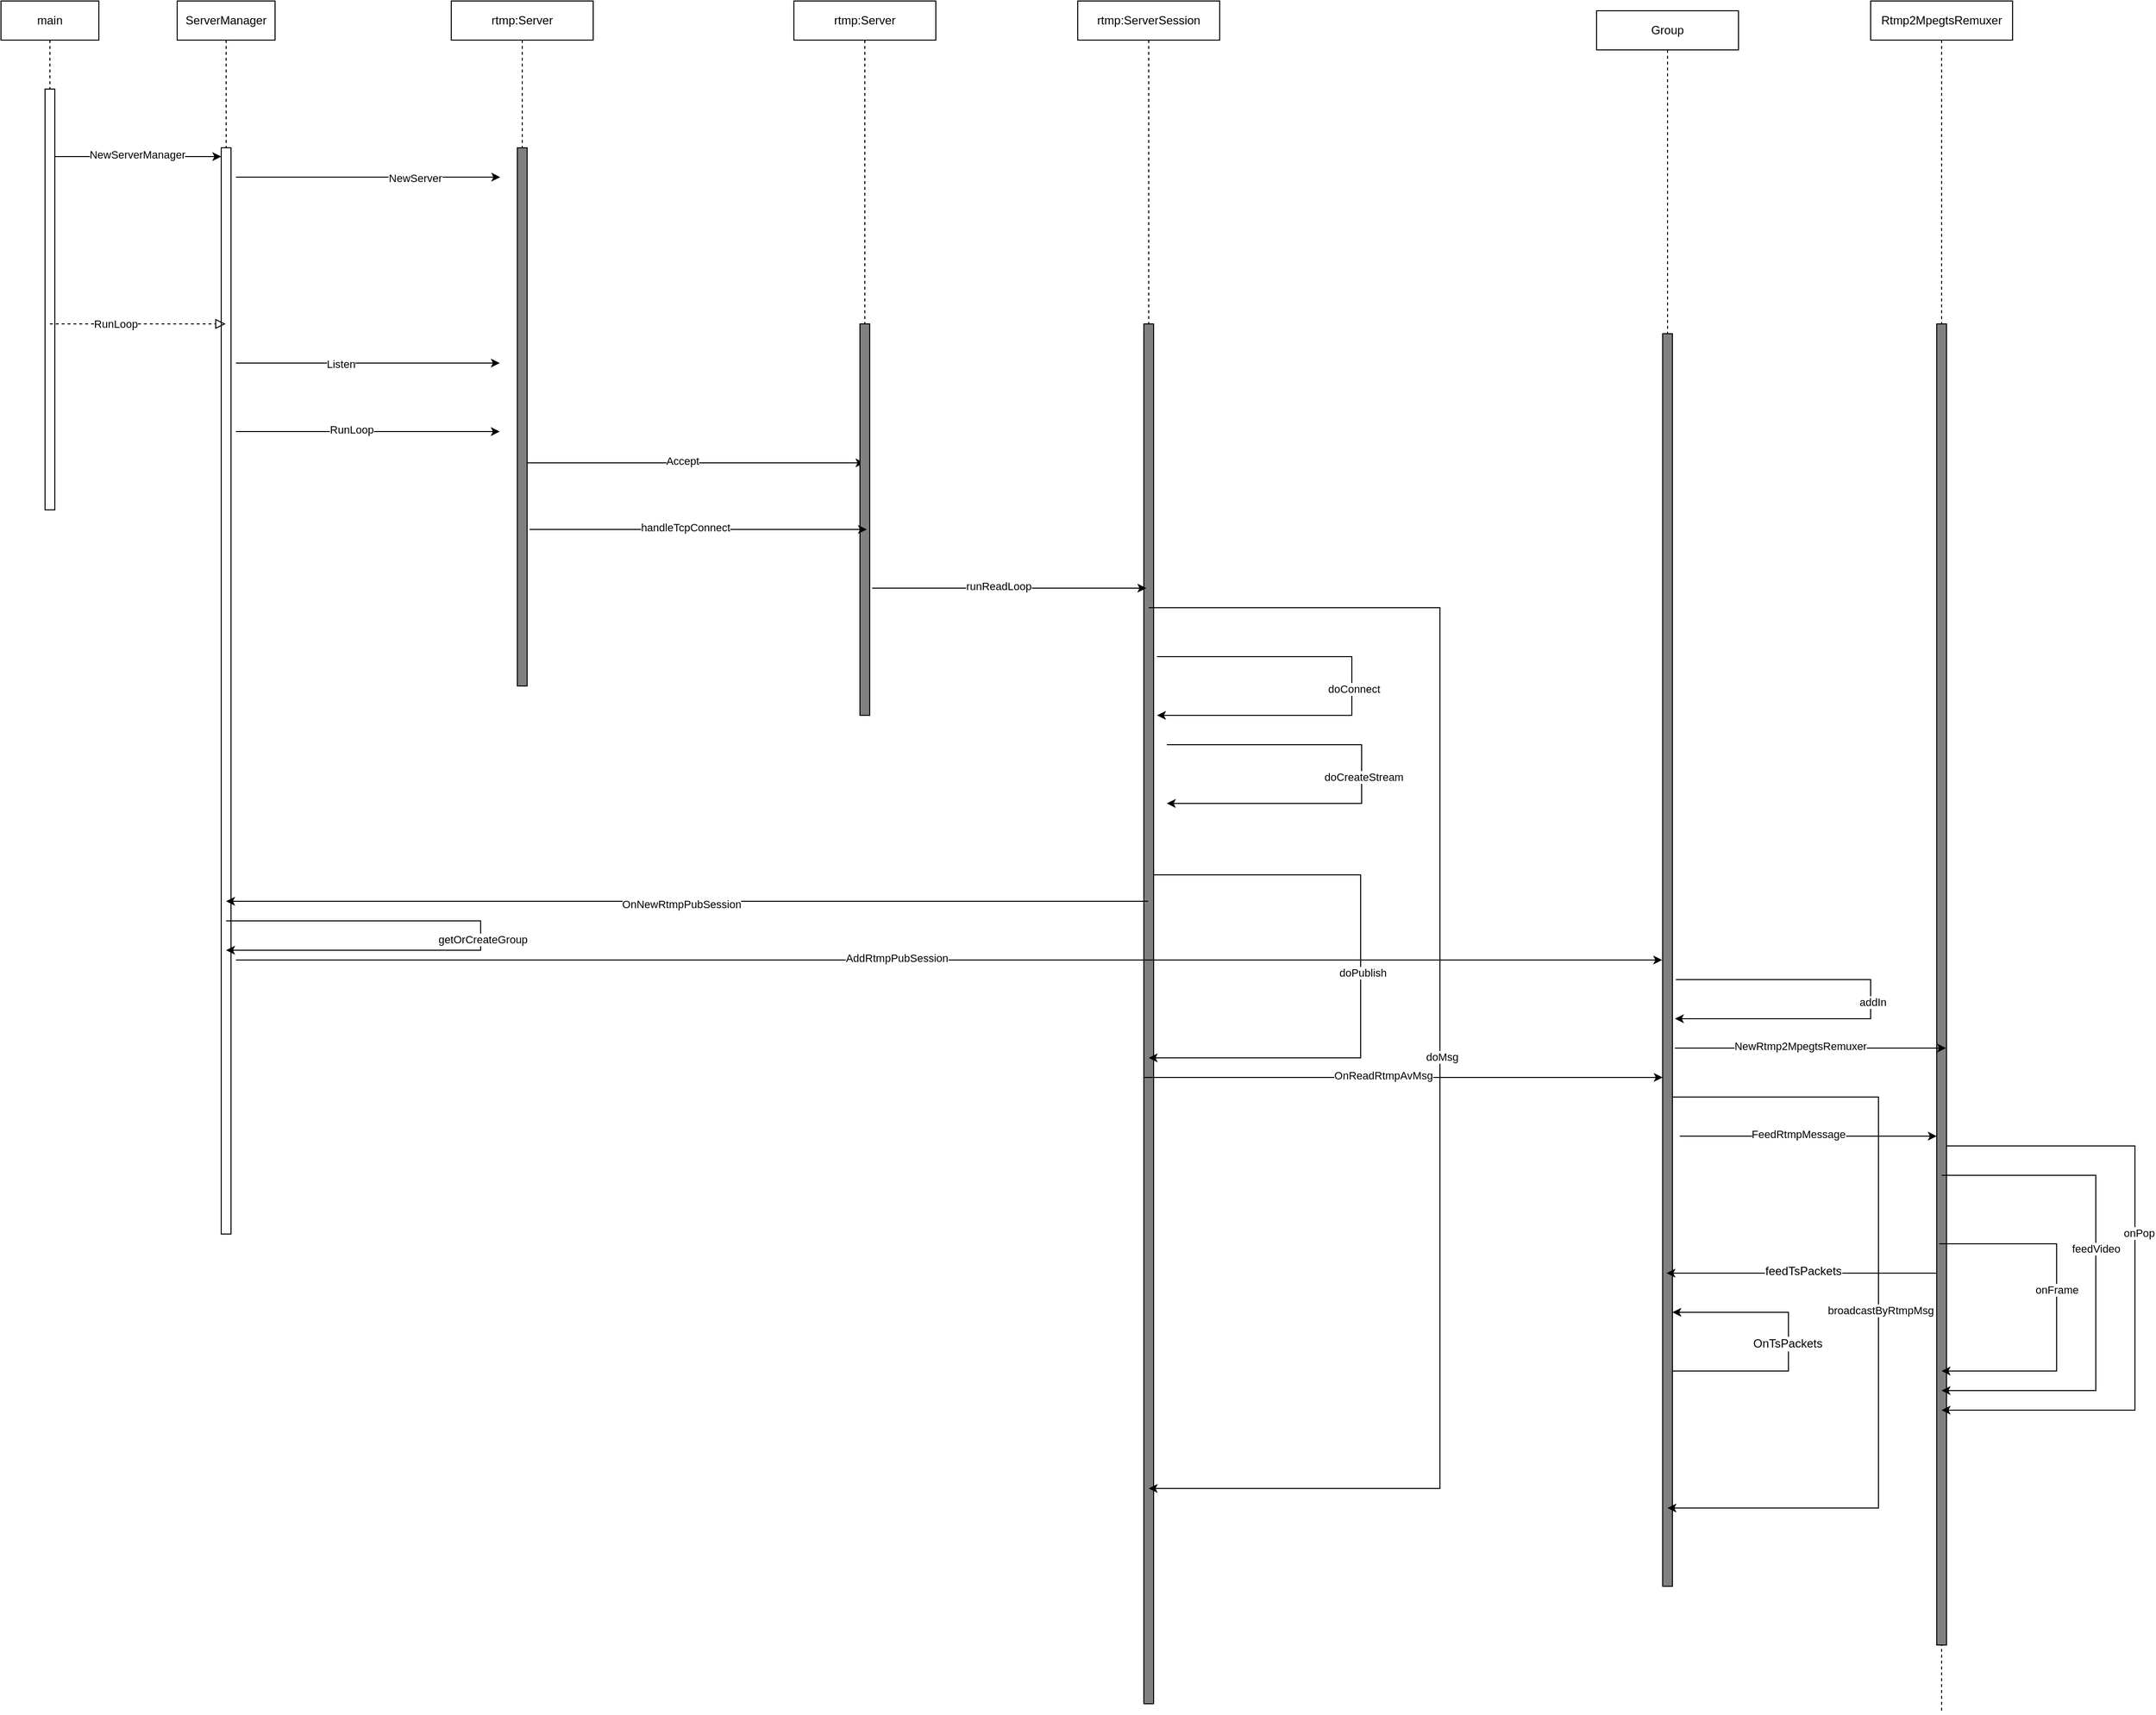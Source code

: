 <mxfile version="24.6.4" type="github">
  <diagram name="Page-1" id="9361dd3d-8414-5efd-6122-117bd74ce7a7">
    <mxGraphModel dx="1837" dy="894" grid="1" gridSize="10" guides="1" tooltips="1" connect="1" arrows="1" fold="1" page="0" pageScale="1.5" pageWidth="826" pageHeight="1169" background="none" math="0" shadow="0">
      <root>
        <mxCell id="0" />
        <mxCell id="1" parent="0" />
        <mxCell id="zhmhaV1RY3gkmpU4a13z-104" value="rtmp:Server" style="shape=umlLifeline;perimeter=lifelinePerimeter;whiteSpace=wrap;html=1;container=1;dropTarget=0;collapsible=0;recursiveResize=0;outlineConnect=0;portConstraint=eastwest;newEdgeStyle={&quot;edgeStyle&quot;:&quot;elbowEdgeStyle&quot;,&quot;elbow&quot;:&quot;vertical&quot;,&quot;curved&quot;:0,&quot;rounded&quot;:0};" vertex="1" parent="1">
          <mxGeometry x="550" y="120" width="145" height="700" as="geometry" />
        </mxCell>
        <mxCell id="zhmhaV1RY3gkmpU4a13z-105" value="" style="html=1;points=[[0,0,0,0,5],[0,1,0,0,-5],[1,0,0,0,5],[1,1,0,0,-5]];perimeter=orthogonalPerimeter;outlineConnect=0;targetShapes=umlLifeline;portConstraint=eastwest;newEdgeStyle={&quot;curved&quot;:0,&quot;rounded&quot;:0};fillColor=#808080;" vertex="1" parent="zhmhaV1RY3gkmpU4a13z-104">
          <mxGeometry x="67.5" y="150" width="10" height="550" as="geometry" />
        </mxCell>
        <mxCell id="zhmhaV1RY3gkmpU4a13z-111" value="" style="rounded=0;orthogonalLoop=1;jettySize=auto;html=1;elbow=horizontal;" edge="1" parent="1">
          <mxGeometry relative="1" as="geometry">
            <mxPoint x="138.833" y="279" as="sourcePoint" />
            <mxPoint x="315" y="279" as="targetPoint" />
          </mxGeometry>
        </mxCell>
        <mxCell id="zhmhaV1RY3gkmpU4a13z-114" value="NewServerManager" style="edgeLabel;html=1;align=center;verticalAlign=middle;resizable=0;points=[];" vertex="1" connectable="0" parent="zhmhaV1RY3gkmpU4a13z-111">
          <mxGeometry x="0.018" y="-4" relative="1" as="geometry">
            <mxPoint y="-6" as="offset" />
          </mxGeometry>
        </mxCell>
        <mxCell id="zhmhaV1RY3gkmpU4a13z-106" value="ServerManager" style="shape=umlLifeline;perimeter=lifelinePerimeter;whiteSpace=wrap;html=1;container=1;dropTarget=0;collapsible=0;recursiveResize=0;outlineConnect=0;portConstraint=eastwest;newEdgeStyle={&quot;edgeStyle&quot;:&quot;elbowEdgeStyle&quot;,&quot;elbow&quot;:&quot;vertical&quot;,&quot;curved&quot;:0,&quot;rounded&quot;:0};" vertex="1" parent="1">
          <mxGeometry x="270" y="120" width="100" height="1260" as="geometry" />
        </mxCell>
        <mxCell id="zhmhaV1RY3gkmpU4a13z-107" value="" style="html=1;points=[[0,0,0,0,5],[0,1,0,0,-5],[1,0,0,0,5],[1,1,0,0,-5]];perimeter=orthogonalPerimeter;outlineConnect=0;targetShapes=umlLifeline;portConstraint=eastwest;newEdgeStyle={&quot;curved&quot;:0,&quot;rounded&quot;:0};" vertex="1" parent="zhmhaV1RY3gkmpU4a13z-106">
          <mxGeometry x="45" y="150" width="10" height="1110" as="geometry" />
        </mxCell>
        <mxCell id="zhmhaV1RY3gkmpU4a13z-108" value="" style="rounded=0;orthogonalLoop=1;jettySize=auto;html=1;" edge="1" parent="1">
          <mxGeometry relative="1" as="geometry">
            <mxPoint x="330" y="300" as="sourcePoint" />
            <mxPoint x="600" y="300" as="targetPoint" />
          </mxGeometry>
        </mxCell>
        <mxCell id="zhmhaV1RY3gkmpU4a13z-113" value="NewServer" style="edgeLabel;html=1;align=center;verticalAlign=middle;resizable=0;points=[];" vertex="1" connectable="0" parent="zhmhaV1RY3gkmpU4a13z-108">
          <mxGeometry x="0.359" y="-1" relative="1" as="geometry">
            <mxPoint x="-1" as="offset" />
          </mxGeometry>
        </mxCell>
        <mxCell id="zhmhaV1RY3gkmpU4a13z-109" value="main" style="shape=umlLifeline;perimeter=lifelinePerimeter;whiteSpace=wrap;html=1;container=1;dropTarget=0;collapsible=0;recursiveResize=0;outlineConnect=0;portConstraint=eastwest;newEdgeStyle={&quot;edgeStyle&quot;:&quot;elbowEdgeStyle&quot;,&quot;elbow&quot;:&quot;vertical&quot;,&quot;curved&quot;:0,&quot;rounded&quot;:0};" vertex="1" parent="1">
          <mxGeometry x="90" y="120" width="100" height="520" as="geometry" />
        </mxCell>
        <mxCell id="zhmhaV1RY3gkmpU4a13z-110" value="" style="html=1;points=[[0,0,0,0,5],[0,1,0,0,-5],[1,0,0,0,5],[1,1,0,0,-5]];perimeter=orthogonalPerimeter;outlineConnect=0;targetShapes=umlLifeline;portConstraint=eastwest;newEdgeStyle={&quot;curved&quot;:0,&quot;rounded&quot;:0};" vertex="1" parent="zhmhaV1RY3gkmpU4a13z-109">
          <mxGeometry x="45" y="90" width="10" height="430" as="geometry" />
        </mxCell>
        <mxCell id="zhmhaV1RY3gkmpU4a13z-120" value="" style="endArrow=block;startArrow=none;endFill=0;startFill=0;endSize=8;html=1;verticalAlign=bottom;dashed=1;labelBackgroundColor=none;rounded=0;" edge="1" parent="1" target="zhmhaV1RY3gkmpU4a13z-106">
          <mxGeometry width="160" relative="1" as="geometry">
            <mxPoint x="140" y="450" as="sourcePoint" />
            <mxPoint x="300" y="450" as="targetPoint" />
          </mxGeometry>
        </mxCell>
        <mxCell id="zhmhaV1RY3gkmpU4a13z-121" value="RunLoop" style="edgeLabel;html=1;align=center;verticalAlign=middle;resizable=0;points=[];" vertex="1" connectable="0" parent="zhmhaV1RY3gkmpU4a13z-120">
          <mxGeometry x="-0.267" y="1" relative="1" as="geometry">
            <mxPoint x="1" y="1" as="offset" />
          </mxGeometry>
        </mxCell>
        <mxCell id="zhmhaV1RY3gkmpU4a13z-123" value="" style="endArrow=classic;html=1;rounded=0;" edge="1" parent="1">
          <mxGeometry width="50" height="50" relative="1" as="geometry">
            <mxPoint x="330" y="490" as="sourcePoint" />
            <mxPoint x="599.5" y="490" as="targetPoint" />
          </mxGeometry>
        </mxCell>
        <mxCell id="zhmhaV1RY3gkmpU4a13z-124" value="Listen" style="edgeLabel;html=1;align=center;verticalAlign=middle;resizable=0;points=[];" vertex="1" connectable="0" parent="zhmhaV1RY3gkmpU4a13z-123">
          <mxGeometry x="-0.202" y="-1" relative="1" as="geometry">
            <mxPoint x="-1" as="offset" />
          </mxGeometry>
        </mxCell>
        <mxCell id="zhmhaV1RY3gkmpU4a13z-125" value="" style="endArrow=classic;html=1;rounded=0;" edge="1" parent="1">
          <mxGeometry width="50" height="50" relative="1" as="geometry">
            <mxPoint x="330" y="560" as="sourcePoint" />
            <mxPoint x="599.5" y="560" as="targetPoint" />
          </mxGeometry>
        </mxCell>
        <mxCell id="zhmhaV1RY3gkmpU4a13z-126" value="&lt;span style=&quot;color: rgba(0, 0, 0, 0); font-family: monospace; font-size: 0px; text-align: start;&quot;&gt;%3CmxGraphModel%3E%3Croot%3E%3CmxCell%20id%3D%220%22%2F%3E%3CmxCell%20id%3D%221%22%20parent%3D%220%22%2F%3E%3CmxCell%20id%3D%222%22%20value%3D%22%22%20style%3D%22endArrow%3Dclassic%3Bhtml%3D1%3Brounded%3D0%3B%22%20edge%3D%221%22%20parent%3D%221%22%3E%3CmxGeometry%20width%3D%2250%22%20height%3D%2250%22%20relative%3D%221%22%20as%3D%22geometry%22%3E%3CmxPoint%20x%3D%22330%22%20y%3D%22490%22%20as%3D%22sourcePoint%22%2F%3E%3CmxPoint%20x%3D%22599.5%22%20y%3D%22490%22%20as%3D%22targetPoint%22%2F%3E%3C%2FmxGeometry%3E%3C%2FmxCell%3E%3CmxCell%20id%3D%223%22%20value%3D%22Listen%22%20style%3D%22edgeLabel%3Bhtml%3D1%3Balign%3Dcenter%3BverticalAlign%3Dmiddle%3Bresizable%3D0%3Bpoints%3D%5B%5D%3B%22%20vertex%3D%221%22%20connectable%3D%220%22%20parent%3D%222%22%3E%3CmxGeometry%20x%3D%22-0.202%22%20y%3D%22-1%22%20relative%3D%221%22%20as%3D%22geometry%22%3E%3CmxPoint%20x%3D%22-1%22%20as%3D%22offset%22%2F%3E%3C%2FmxGeometry%3E%3C%2FmxCell%3E%3C%2Froot%3E%3C%2FmxGraphModel%3E&lt;/span&gt;" style="edgeLabel;html=1;align=center;verticalAlign=middle;resizable=0;points=[];" vertex="1" connectable="0" parent="zhmhaV1RY3gkmpU4a13z-125">
          <mxGeometry x="-0.202" y="-1" relative="1" as="geometry">
            <mxPoint x="-1" as="offset" />
          </mxGeometry>
        </mxCell>
        <mxCell id="zhmhaV1RY3gkmpU4a13z-127" value="RunLoop" style="edgeLabel;html=1;align=center;verticalAlign=middle;resizable=0;points=[];" vertex="1" connectable="0" parent="zhmhaV1RY3gkmpU4a13z-125">
          <mxGeometry x="-0.116" y="2" relative="1" as="geometry">
            <mxPoint x="-1" as="offset" />
          </mxGeometry>
        </mxCell>
        <mxCell id="zhmhaV1RY3gkmpU4a13z-129" value="" style="rounded=0;orthogonalLoop=1;jettySize=auto;html=1;" edge="1" parent="1">
          <mxGeometry relative="1" as="geometry">
            <mxPoint x="627.5" y="592" as="sourcePoint" />
            <mxPoint x="972" y="592" as="targetPoint" />
          </mxGeometry>
        </mxCell>
        <mxCell id="zhmhaV1RY3gkmpU4a13z-130" value="Accept" style="edgeLabel;html=1;align=center;verticalAlign=middle;resizable=0;points=[];" vertex="1" connectable="0" parent="zhmhaV1RY3gkmpU4a13z-129">
          <mxGeometry x="-0.073" y="2" relative="1" as="geometry">
            <mxPoint x="-1" as="offset" />
          </mxGeometry>
        </mxCell>
        <mxCell id="zhmhaV1RY3gkmpU4a13z-131" value="rtmp:Server" style="shape=umlLifeline;perimeter=lifelinePerimeter;whiteSpace=wrap;html=1;container=1;dropTarget=0;collapsible=0;recursiveResize=0;outlineConnect=0;portConstraint=eastwest;newEdgeStyle={&quot;edgeStyle&quot;:&quot;elbowEdgeStyle&quot;,&quot;elbow&quot;:&quot;vertical&quot;,&quot;curved&quot;:0,&quot;rounded&quot;:0};" vertex="1" parent="1">
          <mxGeometry x="900" y="120" width="145" height="730" as="geometry" />
        </mxCell>
        <mxCell id="zhmhaV1RY3gkmpU4a13z-132" value="" style="html=1;points=[[0,0,0,0,5],[0,1,0,0,-5],[1,0,0,0,5],[1,1,0,0,-5]];perimeter=orthogonalPerimeter;outlineConnect=0;targetShapes=umlLifeline;portConstraint=eastwest;newEdgeStyle={&quot;curved&quot;:0,&quot;rounded&quot;:0};fillColor=#808080;" vertex="1" parent="zhmhaV1RY3gkmpU4a13z-131">
          <mxGeometry x="67.5" y="330" width="10" height="400" as="geometry" />
        </mxCell>
        <mxCell id="zhmhaV1RY3gkmpU4a13z-135" value="" style="rounded=0;orthogonalLoop=1;jettySize=auto;html=1;" edge="1" parent="1">
          <mxGeometry relative="1" as="geometry">
            <mxPoint x="630" y="660" as="sourcePoint" />
            <mxPoint x="974.5" y="660" as="targetPoint" />
          </mxGeometry>
        </mxCell>
        <mxCell id="zhmhaV1RY3gkmpU4a13z-136" value="handleTcpConnect" style="edgeLabel;html=1;align=center;verticalAlign=middle;resizable=0;points=[];" vertex="1" connectable="0" parent="zhmhaV1RY3gkmpU4a13z-135">
          <mxGeometry x="-0.073" y="2" relative="1" as="geometry">
            <mxPoint x="-1" as="offset" />
          </mxGeometry>
        </mxCell>
        <mxCell id="zhmhaV1RY3gkmpU4a13z-137" value="rtmp:ServerSession" style="shape=umlLifeline;perimeter=lifelinePerimeter;whiteSpace=wrap;html=1;container=1;dropTarget=0;collapsible=0;recursiveResize=0;outlineConnect=0;portConstraint=eastwest;newEdgeStyle={&quot;edgeStyle&quot;:&quot;elbowEdgeStyle&quot;,&quot;elbow&quot;:&quot;vertical&quot;,&quot;curved&quot;:0,&quot;rounded&quot;:0};" vertex="1" parent="1">
          <mxGeometry x="1190" y="120" width="145" height="1740" as="geometry" />
        </mxCell>
        <mxCell id="zhmhaV1RY3gkmpU4a13z-138" value="" style="html=1;points=[[0,0,0,0,5],[0,1,0,0,-5],[1,0,0,0,5],[1,1,0,0,-5]];perimeter=orthogonalPerimeter;outlineConnect=0;targetShapes=umlLifeline;portConstraint=eastwest;newEdgeStyle={&quot;curved&quot;:0,&quot;rounded&quot;:0};fillColor=#808080;" vertex="1" parent="zhmhaV1RY3gkmpU4a13z-137">
          <mxGeometry x="67.5" y="330" width="10" height="1410" as="geometry" />
        </mxCell>
        <mxCell id="zhmhaV1RY3gkmpU4a13z-147" value="" style="endArrow=classic;html=1;rounded=0;edgeStyle=orthogonalEdgeStyle;" edge="1" parent="zhmhaV1RY3gkmpU4a13z-137" source="zhmhaV1RY3gkmpU4a13z-138" target="zhmhaV1RY3gkmpU4a13z-137">
          <mxGeometry width="50" height="50" relative="1" as="geometry">
            <mxPoint x="90" y="893" as="sourcePoint" />
            <mxPoint x="90" y="953" as="targetPoint" />
            <Array as="points">
              <mxPoint x="289" y="893" />
              <mxPoint x="289" y="1080" />
            </Array>
          </mxGeometry>
        </mxCell>
        <mxCell id="zhmhaV1RY3gkmpU4a13z-148" value="doPublish" style="edgeLabel;html=1;align=center;verticalAlign=middle;resizable=0;points=[];" vertex="1" connectable="0" parent="zhmhaV1RY3gkmpU4a13z-147">
          <mxGeometry x="0.012" y="3" relative="1" as="geometry">
            <mxPoint x="-1" as="offset" />
          </mxGeometry>
        </mxCell>
        <mxCell id="zhmhaV1RY3gkmpU4a13z-139" value="" style="rounded=0;orthogonalLoop=1;jettySize=auto;html=1;" edge="1" parent="1">
          <mxGeometry relative="1" as="geometry">
            <mxPoint x="980" y="720" as="sourcePoint" />
            <mxPoint x="1260" y="720" as="targetPoint" />
          </mxGeometry>
        </mxCell>
        <mxCell id="zhmhaV1RY3gkmpU4a13z-140" value="runReadLoop" style="edgeLabel;html=1;align=center;verticalAlign=middle;resizable=0;points=[];" vertex="1" connectable="0" parent="zhmhaV1RY3gkmpU4a13z-139">
          <mxGeometry x="-0.073" y="2" relative="1" as="geometry">
            <mxPoint x="-1" as="offset" />
          </mxGeometry>
        </mxCell>
        <mxCell id="zhmhaV1RY3gkmpU4a13z-141" value="" style="endArrow=classic;html=1;rounded=0;edgeStyle=orthogonalEdgeStyle;" edge="1" parent="1" source="zhmhaV1RY3gkmpU4a13z-137" target="zhmhaV1RY3gkmpU4a13z-137">
          <mxGeometry width="50" height="50" relative="1" as="geometry">
            <mxPoint x="1280" y="750" as="sourcePoint" />
            <mxPoint x="1360" y="810" as="targetPoint" />
            <Array as="points">
              <mxPoint x="1560" y="740" />
              <mxPoint x="1560" y="1640" />
              <mxPoint x="1263" y="1640" />
            </Array>
          </mxGeometry>
        </mxCell>
        <mxCell id="zhmhaV1RY3gkmpU4a13z-142" value="doMsg" style="edgeLabel;html=1;align=center;verticalAlign=middle;resizable=0;points=[];" vertex="1" connectable="0" parent="zhmhaV1RY3gkmpU4a13z-141">
          <mxGeometry x="0.012" y="3" relative="1" as="geometry">
            <mxPoint x="-1" as="offset" />
          </mxGeometry>
        </mxCell>
        <mxCell id="zhmhaV1RY3gkmpU4a13z-143" value="" style="endArrow=classic;html=1;rounded=0;edgeStyle=orthogonalEdgeStyle;" edge="1" parent="1">
          <mxGeometry width="50" height="50" relative="1" as="geometry">
            <mxPoint x="1271" y="790" as="sourcePoint" />
            <mxPoint x="1271" y="850" as="targetPoint" />
            <Array as="points">
              <mxPoint x="1470" y="790" />
              <mxPoint x="1470" y="850" />
            </Array>
          </mxGeometry>
        </mxCell>
        <mxCell id="zhmhaV1RY3gkmpU4a13z-144" value="doConnect" style="edgeLabel;html=1;align=center;verticalAlign=middle;resizable=0;points=[];" vertex="1" connectable="0" parent="zhmhaV1RY3gkmpU4a13z-143">
          <mxGeometry x="0.012" y="3" relative="1" as="geometry">
            <mxPoint x="-1" as="offset" />
          </mxGeometry>
        </mxCell>
        <mxCell id="zhmhaV1RY3gkmpU4a13z-145" value="" style="endArrow=classic;html=1;rounded=0;edgeStyle=orthogonalEdgeStyle;" edge="1" parent="1">
          <mxGeometry width="50" height="50" relative="1" as="geometry">
            <mxPoint x="1281" y="880" as="sourcePoint" />
            <mxPoint x="1281" y="940" as="targetPoint" />
            <Array as="points">
              <mxPoint x="1480" y="880" />
              <mxPoint x="1480" y="940" />
            </Array>
          </mxGeometry>
        </mxCell>
        <mxCell id="zhmhaV1RY3gkmpU4a13z-146" value="doCreateStream" style="edgeLabel;html=1;align=center;verticalAlign=middle;resizable=0;points=[];" vertex="1" connectable="0" parent="zhmhaV1RY3gkmpU4a13z-145">
          <mxGeometry x="0.012" y="3" relative="1" as="geometry">
            <mxPoint x="-1" as="offset" />
          </mxGeometry>
        </mxCell>
        <mxCell id="zhmhaV1RY3gkmpU4a13z-149" value="" style="endArrow=classic;html=1;rounded=0;edgeStyle=orthogonalEdgeStyle;" edge="1" parent="1" source="zhmhaV1RY3gkmpU4a13z-137" target="zhmhaV1RY3gkmpU4a13z-106">
          <mxGeometry width="50" height="50" relative="1" as="geometry">
            <mxPoint x="1250" y="1020" as="sourcePoint" />
            <mxPoint x="640" y="1060" as="targetPoint" />
            <Array as="points">
              <mxPoint x="550" y="1040" />
              <mxPoint x="550" y="1040" />
            </Array>
          </mxGeometry>
        </mxCell>
        <mxCell id="zhmhaV1RY3gkmpU4a13z-150" value="OnNewRtmpPubSession" style="edgeLabel;html=1;align=center;verticalAlign=middle;resizable=0;points=[];" vertex="1" connectable="0" parent="zhmhaV1RY3gkmpU4a13z-149">
          <mxGeometry x="0.012" y="3" relative="1" as="geometry">
            <mxPoint x="-1" as="offset" />
          </mxGeometry>
        </mxCell>
        <mxCell id="zhmhaV1RY3gkmpU4a13z-151" value="Group" style="shape=umlLifeline;perimeter=lifelinePerimeter;whiteSpace=wrap;html=1;container=1;dropTarget=0;collapsible=0;recursiveResize=0;outlineConnect=0;portConstraint=eastwest;newEdgeStyle={&quot;edgeStyle&quot;:&quot;elbowEdgeStyle&quot;,&quot;elbow&quot;:&quot;vertical&quot;,&quot;curved&quot;:0,&quot;rounded&quot;:0};" vertex="1" parent="1">
          <mxGeometry x="1720" y="130" width="145" height="1610" as="geometry" />
        </mxCell>
        <mxCell id="zhmhaV1RY3gkmpU4a13z-189" style="edgeStyle=none;rounded=0;orthogonalLoop=1;jettySize=auto;html=1;curved=0;" edge="1" parent="zhmhaV1RY3gkmpU4a13z-151" source="zhmhaV1RY3gkmpU4a13z-151">
          <mxGeometry relative="1" as="geometry">
            <mxPoint x="70" y="1390" as="sourcePoint" />
            <mxPoint x="77.502" y="1330.0" as="targetPoint" />
            <Array as="points">
              <mxPoint x="196.04" y="1390" />
              <mxPoint x="196.04" y="1330" />
            </Array>
          </mxGeometry>
        </mxCell>
        <mxCell id="zhmhaV1RY3gkmpU4a13z-190" value="&lt;span style=&quot;font-size: 12px; text-align: left; text-wrap: wrap;&quot;&gt;OnTsPackets&lt;/span&gt;" style="edgeLabel;html=1;align=center;verticalAlign=middle;resizable=0;points=[];" vertex="1" connectable="0" parent="zhmhaV1RY3gkmpU4a13z-189">
          <mxGeometry x="0.006" y="1" relative="1" as="geometry">
            <mxPoint as="offset" />
          </mxGeometry>
        </mxCell>
        <mxCell id="zhmhaV1RY3gkmpU4a13z-152" value="" style="html=1;points=[[0,0,0,0,5],[0,1,0,0,-5],[1,0,0,0,5],[1,1,0,0,-5]];perimeter=orthogonalPerimeter;outlineConnect=0;targetShapes=umlLifeline;portConstraint=eastwest;newEdgeStyle={&quot;curved&quot;:0,&quot;rounded&quot;:0};fillColor=#808080;" vertex="1" parent="zhmhaV1RY3gkmpU4a13z-151">
          <mxGeometry x="67.5" y="330" width="10" height="1280" as="geometry" />
        </mxCell>
        <mxCell id="zhmhaV1RY3gkmpU4a13z-153" value="" style="rounded=0;orthogonalLoop=1;jettySize=auto;html=1;" edge="1" parent="1">
          <mxGeometry relative="1" as="geometry">
            <mxPoint x="330" y="1100.0" as="sourcePoint" />
            <mxPoint x="1787" y="1100" as="targetPoint" />
          </mxGeometry>
        </mxCell>
        <mxCell id="zhmhaV1RY3gkmpU4a13z-154" value="AddRtmpPubSession" style="edgeLabel;html=1;align=center;verticalAlign=middle;resizable=0;points=[];" vertex="1" connectable="0" parent="zhmhaV1RY3gkmpU4a13z-153">
          <mxGeometry x="-0.073" y="2" relative="1" as="geometry">
            <mxPoint x="-1" as="offset" />
          </mxGeometry>
        </mxCell>
        <mxCell id="zhmhaV1RY3gkmpU4a13z-155" value="Rtmp2MpegtsRemuxer" style="shape=umlLifeline;perimeter=lifelinePerimeter;whiteSpace=wrap;html=1;container=1;dropTarget=0;collapsible=0;recursiveResize=0;outlineConnect=0;portConstraint=eastwest;newEdgeStyle={&quot;edgeStyle&quot;:&quot;elbowEdgeStyle&quot;,&quot;elbow&quot;:&quot;vertical&quot;,&quot;curved&quot;:0,&quot;rounded&quot;:0};" vertex="1" parent="1">
          <mxGeometry x="2000" y="120" width="145" height="1750" as="geometry" />
        </mxCell>
        <mxCell id="zhmhaV1RY3gkmpU4a13z-156" value="" style="html=1;points=[[0,0,0,0,5],[0,1,0,0,-5],[1,0,0,0,5],[1,1,0,0,-5]];perimeter=orthogonalPerimeter;outlineConnect=0;targetShapes=umlLifeline;portConstraint=eastwest;newEdgeStyle={&quot;curved&quot;:0,&quot;rounded&quot;:0};fillColor=#808080;" vertex="1" parent="zhmhaV1RY3gkmpU4a13z-155">
          <mxGeometry x="67.5" y="330" width="10" height="1350" as="geometry" />
        </mxCell>
        <mxCell id="zhmhaV1RY3gkmpU4a13z-159" value="" style="rounded=0;orthogonalLoop=1;jettySize=auto;html=1;" edge="1" parent="1">
          <mxGeometry relative="1" as="geometry">
            <mxPoint x="1800" y="1190.0" as="sourcePoint" />
            <mxPoint x="2077.0" y="1190.0" as="targetPoint" />
          </mxGeometry>
        </mxCell>
        <mxCell id="zhmhaV1RY3gkmpU4a13z-160" value="NewRtmp2MpegtsRemuxer" style="edgeLabel;html=1;align=center;verticalAlign=middle;resizable=0;points=[];" vertex="1" connectable="0" parent="zhmhaV1RY3gkmpU4a13z-159">
          <mxGeometry x="-0.073" y="2" relative="1" as="geometry">
            <mxPoint x="-1" as="offset" />
          </mxGeometry>
        </mxCell>
        <mxCell id="zhmhaV1RY3gkmpU4a13z-161" value="" style="rounded=0;orthogonalLoop=1;jettySize=auto;html=1;exitX=-0.065;exitY=0.805;exitDx=0;exitDy=0;exitPerimeter=0;" edge="1" parent="1">
          <mxGeometry relative="1" as="geometry">
            <mxPoint x="1256.85" y="1220.0" as="sourcePoint" />
            <mxPoint x="1787.5" y="1220.0" as="targetPoint" />
          </mxGeometry>
        </mxCell>
        <mxCell id="zhmhaV1RY3gkmpU4a13z-162" value="OnReadRtmpAvMsg" style="edgeLabel;html=1;align=center;verticalAlign=middle;resizable=0;points=[];" vertex="1" connectable="0" parent="zhmhaV1RY3gkmpU4a13z-161">
          <mxGeometry x="-0.073" y="2" relative="1" as="geometry">
            <mxPoint x="-1" as="offset" />
          </mxGeometry>
        </mxCell>
        <mxCell id="zhmhaV1RY3gkmpU4a13z-163" value="" style="endArrow=classic;html=1;rounded=0;edgeStyle=orthogonalEdgeStyle;" edge="1" parent="1" target="zhmhaV1RY3gkmpU4a13z-151">
          <mxGeometry width="50" height="50" relative="1" as="geometry">
            <mxPoint x="1797" y="1240" as="sourcePoint" />
            <mxPoint x="1790" y="1650" as="targetPoint" />
            <Array as="points">
              <mxPoint x="2008" y="1240" />
              <mxPoint x="2008" y="1660" />
            </Array>
          </mxGeometry>
        </mxCell>
        <mxCell id="zhmhaV1RY3gkmpU4a13z-164" value="broadcastByRtmpMsg" style="edgeLabel;html=1;align=center;verticalAlign=middle;resizable=0;points=[];" vertex="1" connectable="0" parent="zhmhaV1RY3gkmpU4a13z-163">
          <mxGeometry x="0.012" y="3" relative="1" as="geometry">
            <mxPoint x="-1" as="offset" />
          </mxGeometry>
        </mxCell>
        <mxCell id="zhmhaV1RY3gkmpU4a13z-165" value="" style="rounded=0;orthogonalLoop=1;jettySize=auto;html=1;" edge="1" parent="1" target="zhmhaV1RY3gkmpU4a13z-156">
          <mxGeometry relative="1" as="geometry">
            <mxPoint x="1805" y="1280.0" as="sourcePoint" />
            <mxPoint x="2060" y="1280" as="targetPoint" />
          </mxGeometry>
        </mxCell>
        <mxCell id="zhmhaV1RY3gkmpU4a13z-166" value="FeedRtmpMessage" style="edgeLabel;html=1;align=center;verticalAlign=middle;resizable=0;points=[];" vertex="1" connectable="0" parent="zhmhaV1RY3gkmpU4a13z-165">
          <mxGeometry x="-0.073" y="2" relative="1" as="geometry">
            <mxPoint x="-1" as="offset" />
          </mxGeometry>
        </mxCell>
        <mxCell id="zhmhaV1RY3gkmpU4a13z-167" value="" style="endArrow=classic;html=1;rounded=0;edgeStyle=orthogonalEdgeStyle;" edge="1" parent="1" target="zhmhaV1RY3gkmpU4a13z-155">
          <mxGeometry width="50" height="50" relative="1" as="geometry">
            <mxPoint x="2077" y="1290" as="sourcePoint" />
            <mxPoint x="2070" y="1407" as="targetPoint" />
            <Array as="points">
              <mxPoint x="2270" y="1290" />
              <mxPoint x="2270" y="1560" />
            </Array>
          </mxGeometry>
        </mxCell>
        <mxCell id="zhmhaV1RY3gkmpU4a13z-169" value="onPop" style="edgeLabel;html=1;align=center;verticalAlign=middle;resizable=0;points=[];" vertex="1" connectable="0" parent="zhmhaV1RY3gkmpU4a13z-167">
          <mxGeometry x="-0.214" y="2" relative="1" as="geometry">
            <mxPoint x="2" y="22" as="offset" />
          </mxGeometry>
        </mxCell>
        <mxCell id="zhmhaV1RY3gkmpU4a13z-172" value="" style="endArrow=classic;html=1;rounded=0;edgeStyle=orthogonalEdgeStyle;" edge="1" parent="1" source="zhmhaV1RY3gkmpU4a13z-155" target="zhmhaV1RY3gkmpU4a13z-155">
          <mxGeometry width="50" height="50" relative="1" as="geometry">
            <mxPoint x="2070.002" y="1410" as="sourcePoint" />
            <mxPoint x="2160" y="1510" as="targetPoint" />
            <Array as="points">
              <mxPoint x="2230" y="1320" />
              <mxPoint x="2230" y="1540" />
            </Array>
          </mxGeometry>
        </mxCell>
        <mxCell id="zhmhaV1RY3gkmpU4a13z-173" value="feedVideo" style="edgeLabel;html=1;align=center;verticalAlign=middle;resizable=0;points=[];" vertex="1" connectable="0" parent="zhmhaV1RY3gkmpU4a13z-172">
          <mxGeometry x="-0.214" y="2" relative="1" as="geometry">
            <mxPoint x="-2" y="22" as="offset" />
          </mxGeometry>
        </mxCell>
        <mxCell id="zhmhaV1RY3gkmpU4a13z-174" value="" style="endArrow=classic;html=1;rounded=0;edgeStyle=orthogonalEdgeStyle;exitX=0.25;exitY=0.778;exitDx=0;exitDy=0;exitPerimeter=0;" edge="1" parent="1" target="zhmhaV1RY3gkmpU4a13z-155">
          <mxGeometry width="50" height="50" relative="1" as="geometry">
            <mxPoint x="2070" y="1390.0" as="sourcePoint" />
            <mxPoint x="2190" y="1480" as="targetPoint" />
            <Array as="points">
              <mxPoint x="2190" y="1390" />
              <mxPoint x="2190" y="1520" />
            </Array>
          </mxGeometry>
        </mxCell>
        <mxCell id="zhmhaV1RY3gkmpU4a13z-175" value="onFrame" style="edgeLabel;html=1;align=center;verticalAlign=middle;resizable=0;points=[];" vertex="1" connectable="0" parent="zhmhaV1RY3gkmpU4a13z-174">
          <mxGeometry x="-0.214" y="2" relative="1" as="geometry">
            <mxPoint x="-2" y="22" as="offset" />
          </mxGeometry>
        </mxCell>
        <mxCell id="zhmhaV1RY3gkmpU4a13z-177" value="" style="endArrow=classic;html=1;rounded=0;edgeStyle=orthogonalEdgeStyle;" edge="1" parent="1" source="zhmhaV1RY3gkmpU4a13z-106">
          <mxGeometry width="50" height="50" relative="1" as="geometry">
            <mxPoint x="350" y="1060" as="sourcePoint" />
            <mxPoint x="320" y="1090" as="targetPoint" />
            <Array as="points">
              <mxPoint x="580" y="1060" />
              <mxPoint x="580" y="1090" />
            </Array>
          </mxGeometry>
        </mxCell>
        <mxCell id="zhmhaV1RY3gkmpU4a13z-178" value="getOrCreateGroup" style="edgeLabel;html=1;align=center;verticalAlign=middle;resizable=0;points=[];" vertex="1" connectable="0" parent="zhmhaV1RY3gkmpU4a13z-177">
          <mxGeometry x="0.012" y="3" relative="1" as="geometry">
            <mxPoint x="-1" as="offset" />
          </mxGeometry>
        </mxCell>
        <mxCell id="zhmhaV1RY3gkmpU4a13z-179" value="" style="endArrow=classic;html=1;rounded=0;edgeStyle=orthogonalEdgeStyle;" edge="1" parent="1">
          <mxGeometry width="50" height="50" relative="1" as="geometry">
            <mxPoint x="1801" y="1120" as="sourcePoint" />
            <mxPoint x="1800.08" y="1160" as="targetPoint" />
            <Array as="points">
              <mxPoint x="2000" y="1120" />
              <mxPoint x="2000" y="1160" />
              <mxPoint x="1801" y="1160" />
            </Array>
          </mxGeometry>
        </mxCell>
        <mxCell id="zhmhaV1RY3gkmpU4a13z-180" value="addIn" style="edgeLabel;html=1;align=center;verticalAlign=middle;resizable=0;points=[];" vertex="1" connectable="0" parent="zhmhaV1RY3gkmpU4a13z-179">
          <mxGeometry x="0.012" y="3" relative="1" as="geometry">
            <mxPoint x="-1" as="offset" />
          </mxGeometry>
        </mxCell>
        <mxCell id="zhmhaV1RY3gkmpU4a13z-185" style="edgeStyle=none;rounded=0;orthogonalLoop=1;jettySize=auto;html=1;curved=0;" edge="1" parent="1">
          <mxGeometry relative="1" as="geometry">
            <mxPoint x="2067.5" y="1420.0" as="sourcePoint" />
            <mxPoint x="1791.462" y="1420.0" as="targetPoint" />
          </mxGeometry>
        </mxCell>
        <mxCell id="zhmhaV1RY3gkmpU4a13z-186" value="&lt;span style=&quot;font-size: 12px; text-align: left; text-wrap: wrap;&quot;&gt;feedTsPackets&lt;/span&gt;" style="edgeLabel;html=1;align=center;verticalAlign=middle;resizable=0;points=[];" vertex="1" connectable="0" parent="zhmhaV1RY3gkmpU4a13z-185">
          <mxGeometry x="-0.009" y="-2" relative="1" as="geometry">
            <mxPoint as="offset" />
          </mxGeometry>
        </mxCell>
      </root>
    </mxGraphModel>
  </diagram>
</mxfile>
